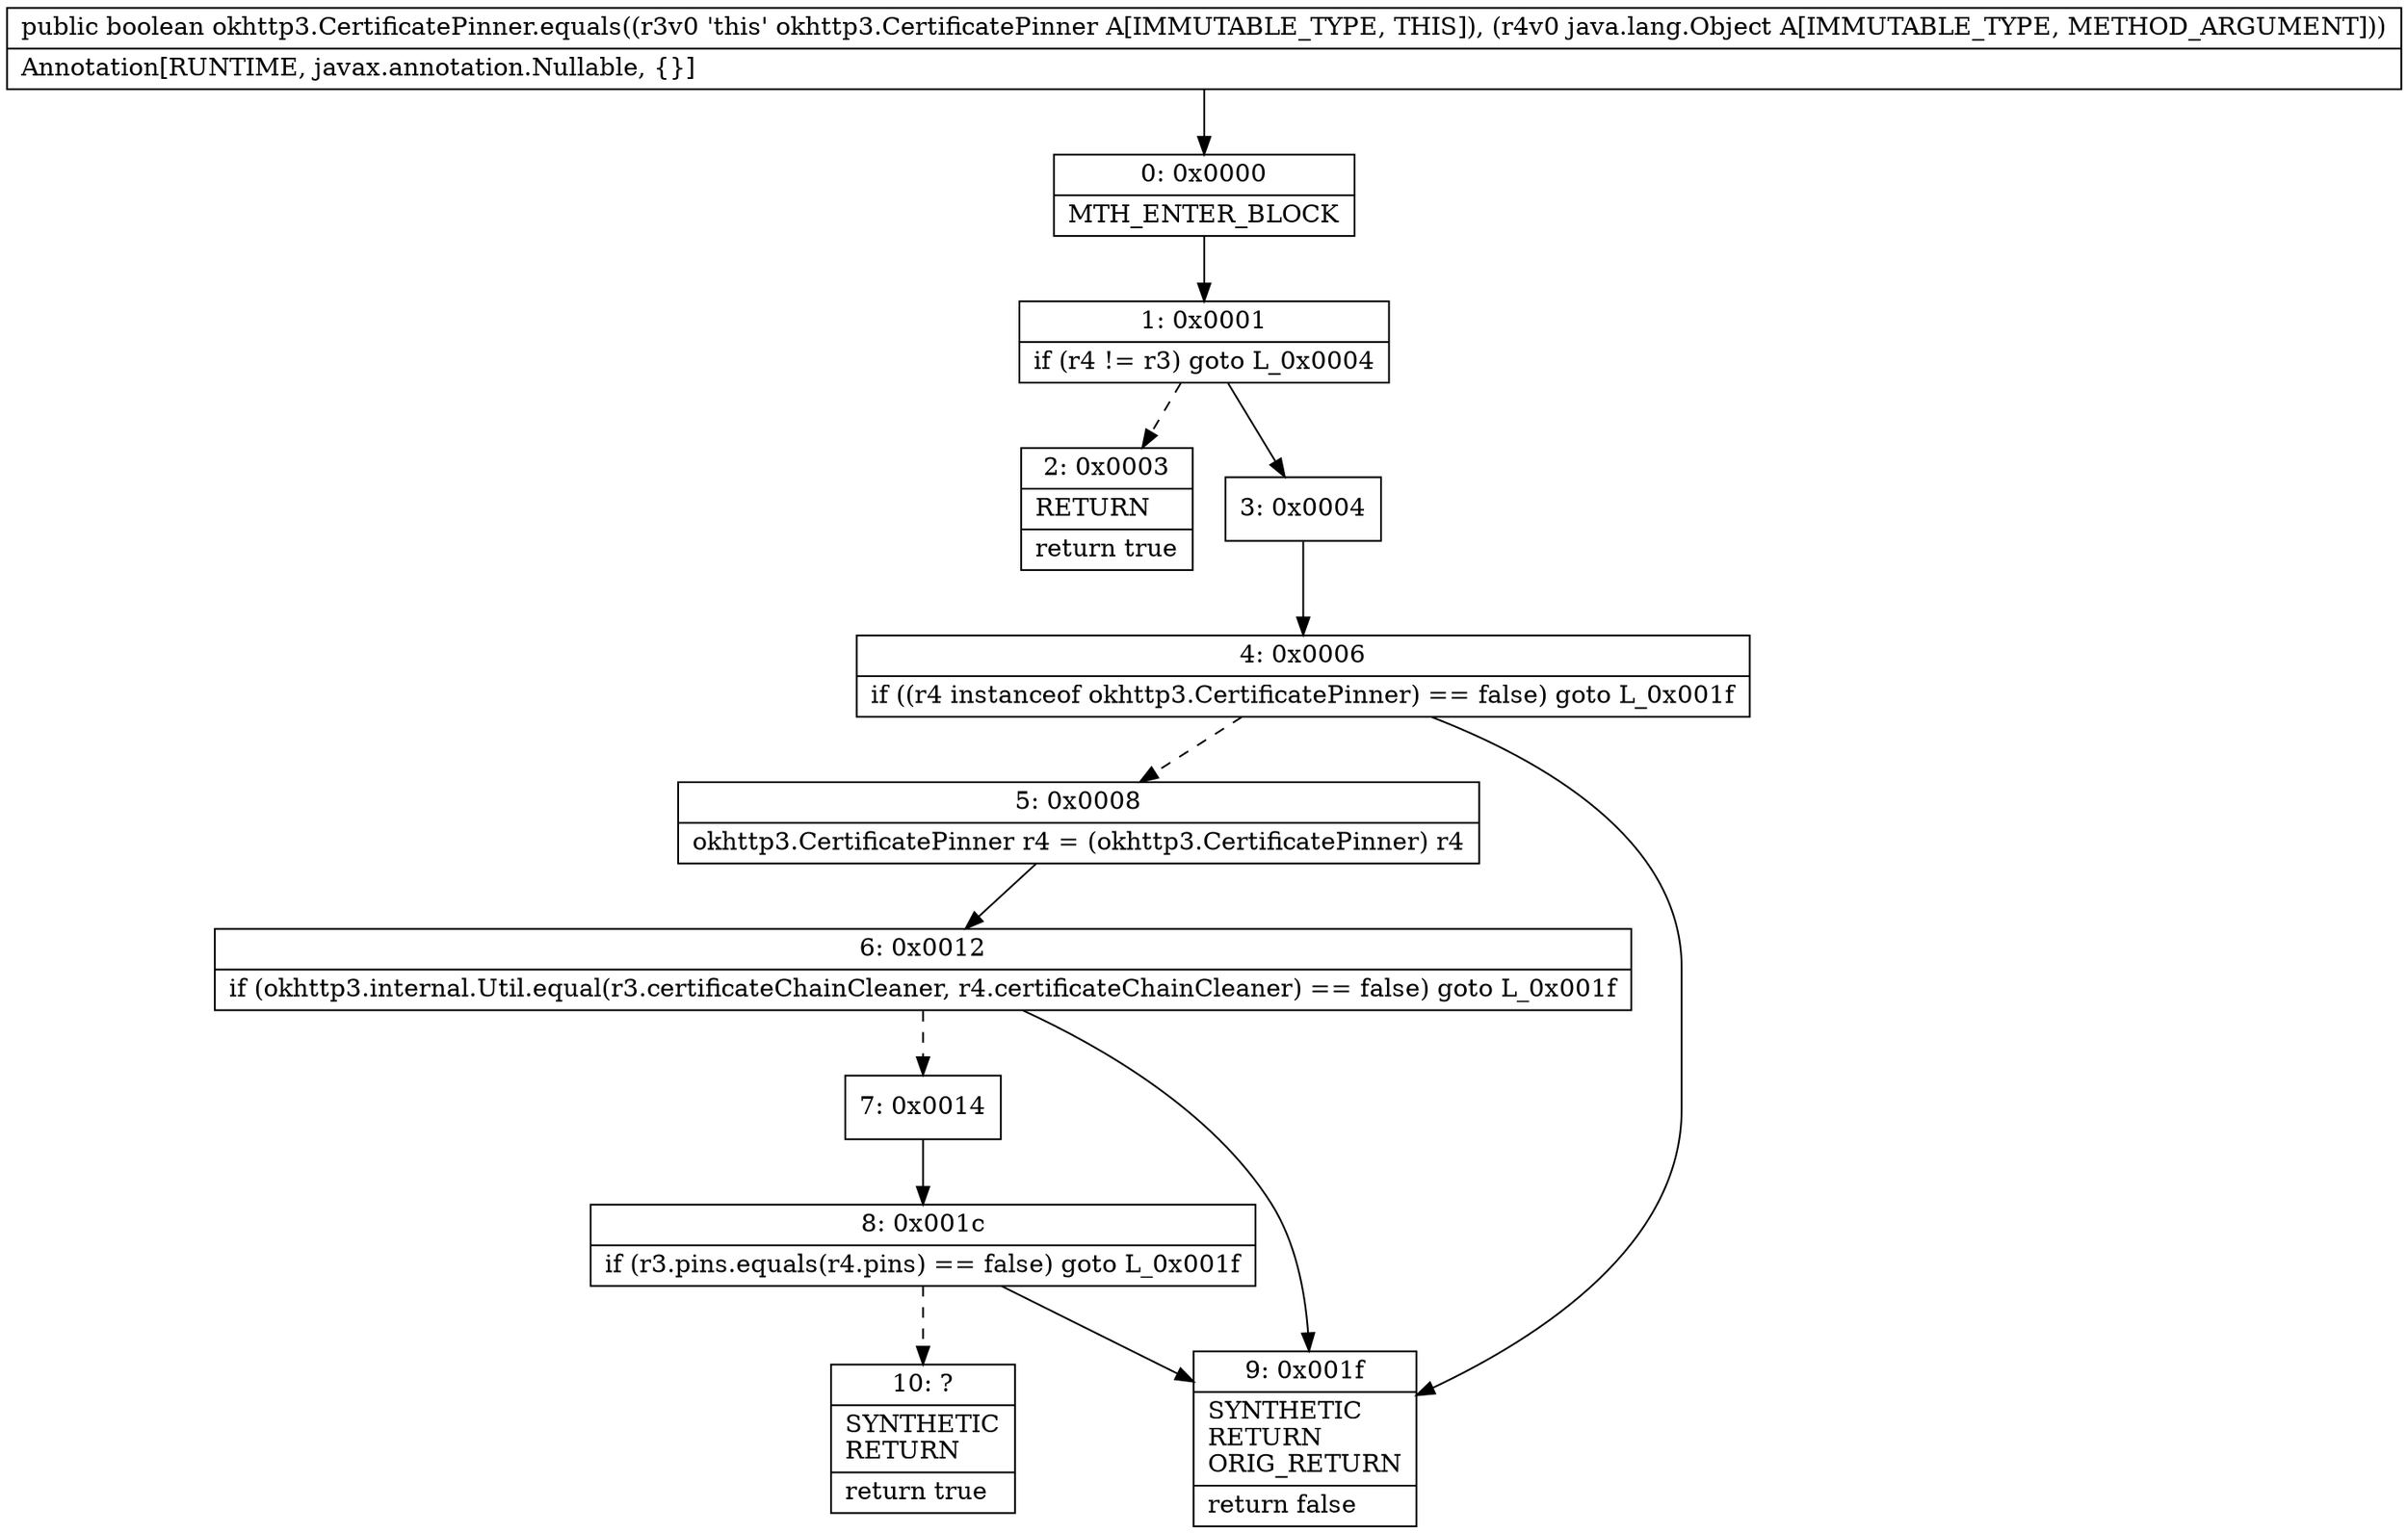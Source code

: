 digraph "CFG forokhttp3.CertificatePinner.equals(Ljava\/lang\/Object;)Z" {
Node_0 [shape=record,label="{0\:\ 0x0000|MTH_ENTER_BLOCK\l}"];
Node_1 [shape=record,label="{1\:\ 0x0001|if (r4 != r3) goto L_0x0004\l}"];
Node_2 [shape=record,label="{2\:\ 0x0003|RETURN\l|return true\l}"];
Node_3 [shape=record,label="{3\:\ 0x0004}"];
Node_4 [shape=record,label="{4\:\ 0x0006|if ((r4 instanceof okhttp3.CertificatePinner) == false) goto L_0x001f\l}"];
Node_5 [shape=record,label="{5\:\ 0x0008|okhttp3.CertificatePinner r4 = (okhttp3.CertificatePinner) r4\l}"];
Node_6 [shape=record,label="{6\:\ 0x0012|if (okhttp3.internal.Util.equal(r3.certificateChainCleaner, r4.certificateChainCleaner) == false) goto L_0x001f\l}"];
Node_7 [shape=record,label="{7\:\ 0x0014}"];
Node_8 [shape=record,label="{8\:\ 0x001c|if (r3.pins.equals(r4.pins) == false) goto L_0x001f\l}"];
Node_9 [shape=record,label="{9\:\ 0x001f|SYNTHETIC\lRETURN\lORIG_RETURN\l|return false\l}"];
Node_10 [shape=record,label="{10\:\ ?|SYNTHETIC\lRETURN\l|return true\l}"];
MethodNode[shape=record,label="{public boolean okhttp3.CertificatePinner.equals((r3v0 'this' okhttp3.CertificatePinner A[IMMUTABLE_TYPE, THIS]), (r4v0 java.lang.Object A[IMMUTABLE_TYPE, METHOD_ARGUMENT]))  | Annotation[RUNTIME, javax.annotation.Nullable, \{\}]\l}"];
MethodNode -> Node_0;
Node_0 -> Node_1;
Node_1 -> Node_2[style=dashed];
Node_1 -> Node_3;
Node_3 -> Node_4;
Node_4 -> Node_5[style=dashed];
Node_4 -> Node_9;
Node_5 -> Node_6;
Node_6 -> Node_7[style=dashed];
Node_6 -> Node_9;
Node_7 -> Node_8;
Node_8 -> Node_9;
Node_8 -> Node_10[style=dashed];
}

